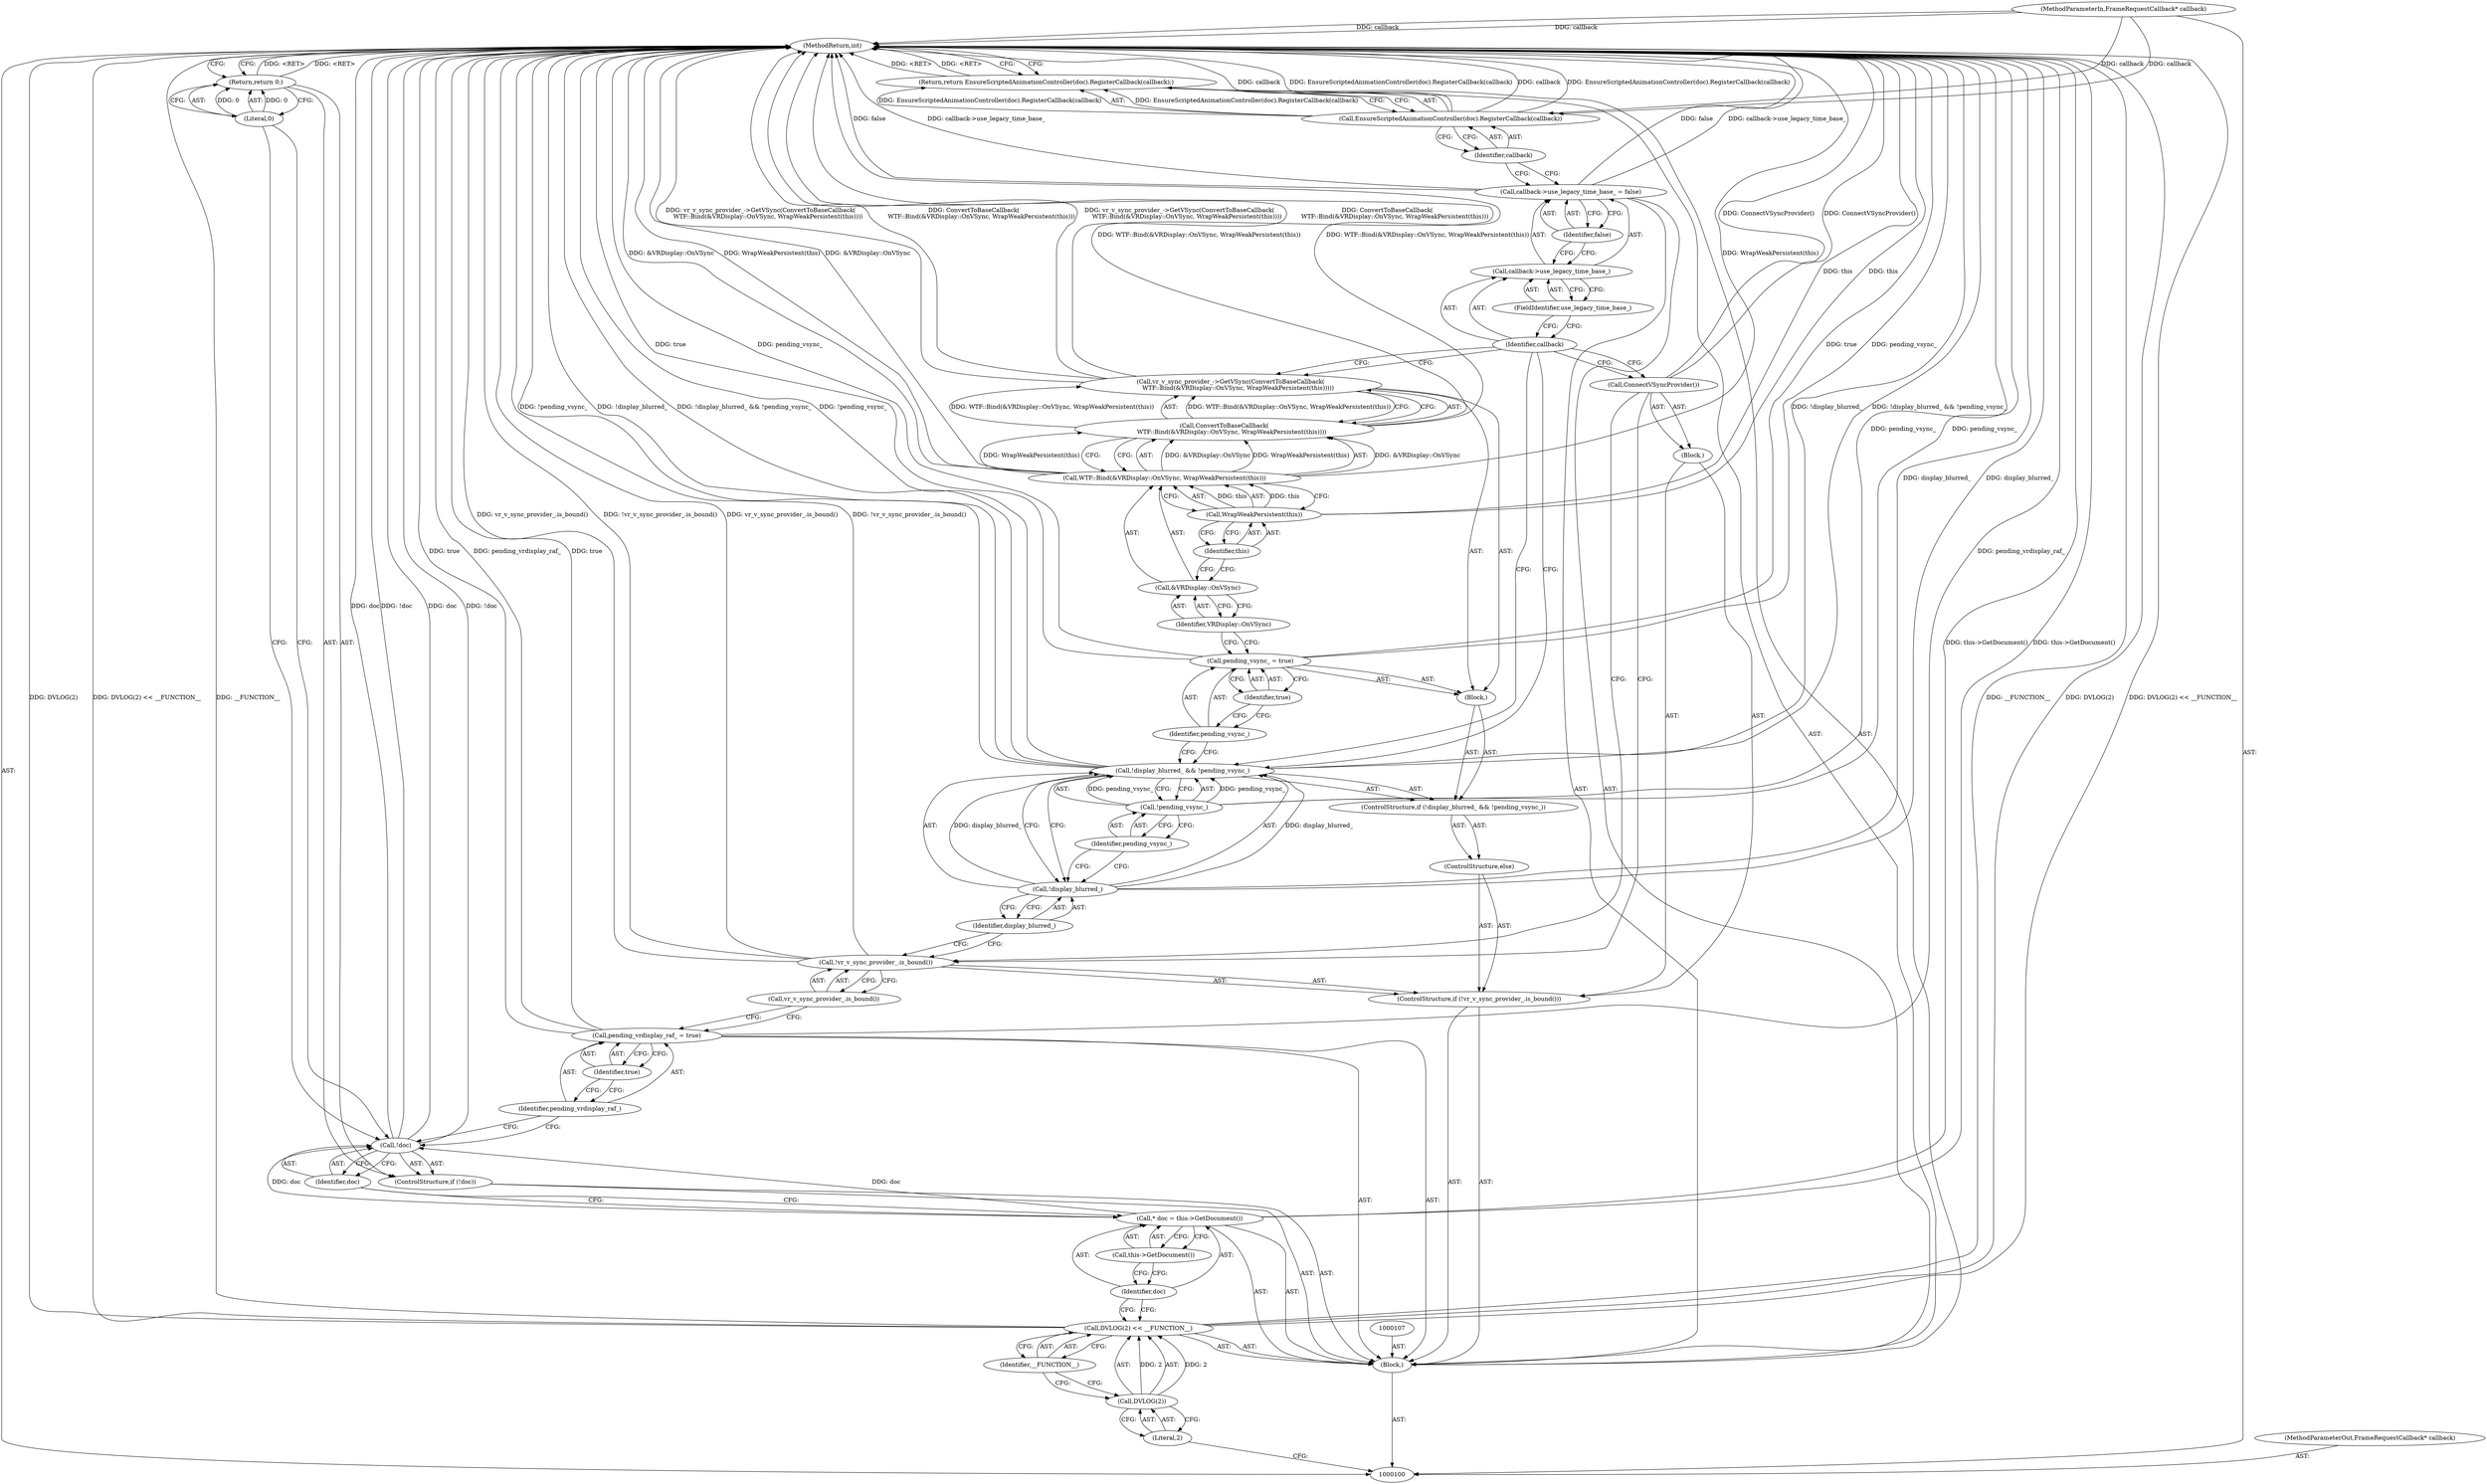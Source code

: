 digraph "0_Chrome_262e77a72493e36e8006aeeba1c7497a42ee5ad9_10" {
"1000150" [label="(MethodReturn,int)"];
"1000101" [label="(MethodParameterIn,FrameRequestCallback* callback)"];
"1000219" [label="(MethodParameterOut,FrameRequestCallback* callback)"];
"1000102" [label="(Block,)"];
"1000134" [label="(Identifier,true)"];
"1000132" [label="(Call,pending_vsync_ = true)"];
"1000133" [label="(Identifier,pending_vsync_)"];
"1000136" [label="(Call,ConvertToBaseCallback(\n        WTF::Bind(&VRDisplay::OnVSync, WrapWeakPersistent(this))))"];
"1000135" [label="(Call,vr_v_sync_provider_->GetVSync(ConvertToBaseCallback(\n        WTF::Bind(&VRDisplay::OnVSync, WrapWeakPersistent(this)))))"];
"1000138" [label="(Call,&VRDisplay::OnVSync)"];
"1000139" [label="(Identifier,VRDisplay::OnVSync)"];
"1000140" [label="(Call,WrapWeakPersistent(this))"];
"1000141" [label="(Identifier,this)"];
"1000137" [label="(Call,WTF::Bind(&VRDisplay::OnVSync, WrapWeakPersistent(this)))"];
"1000145" [label="(FieldIdentifier,use_legacy_time_base_)"];
"1000142" [label="(Call,callback->use_legacy_time_base_ = false)"];
"1000143" [label="(Call,callback->use_legacy_time_base_)"];
"1000144" [label="(Identifier,callback)"];
"1000146" [label="(Identifier,false)"];
"1000147" [label="(Return,return EnsureScriptedAnimationController(doc).RegisterCallback(callback);)"];
"1000149" [label="(Identifier,callback)"];
"1000148" [label="(Call,EnsureScriptedAnimationController(doc).RegisterCallback(callback))"];
"1000106" [label="(Identifier,__FUNCTION__)"];
"1000103" [label="(Call,DVLOG(2) << __FUNCTION__)"];
"1000104" [label="(Call,DVLOG(2))"];
"1000105" [label="(Literal,2)"];
"1000108" [label="(Call,* doc = this->GetDocument())"];
"1000109" [label="(Identifier,doc)"];
"1000110" [label="(Call,this->GetDocument())"];
"1000111" [label="(ControlStructure,if (!doc))"];
"1000112" [label="(Call,!doc)"];
"1000113" [label="(Identifier,doc)"];
"1000115" [label="(Literal,0)"];
"1000114" [label="(Return,return 0;)"];
"1000116" [label="(Call,pending_vrdisplay_raf_ = true)"];
"1000117" [label="(Identifier,pending_vrdisplay_raf_)"];
"1000118" [label="(Identifier,true)"];
"1000119" [label="(ControlStructure,if (!vr_v_sync_provider_.is_bound()))"];
"1000122" [label="(Block,)"];
"1000120" [label="(Call,!vr_v_sync_provider_.is_bound())"];
"1000121" [label="(Call,vr_v_sync_provider_.is_bound())"];
"1000123" [label="(Call,ConnectVSyncProvider())"];
"1000125" [label="(ControlStructure,if (!display_blurred_ && !pending_vsync_))"];
"1000126" [label="(Call,!display_blurred_ && !pending_vsync_)"];
"1000127" [label="(Call,!display_blurred_)"];
"1000128" [label="(Identifier,display_blurred_)"];
"1000129" [label="(Call,!pending_vsync_)"];
"1000130" [label="(Identifier,pending_vsync_)"];
"1000124" [label="(ControlStructure,else)"];
"1000131" [label="(Block,)"];
"1000150" -> "1000100"  [label="AST: "];
"1000150" -> "1000114"  [label="CFG: "];
"1000150" -> "1000147"  [label="CFG: "];
"1000147" -> "1000150"  [label="DDG: <RET>"];
"1000114" -> "1000150"  [label="DDG: <RET>"];
"1000116" -> "1000150"  [label="DDG: pending_vrdisplay_raf_"];
"1000116" -> "1000150"  [label="DDG: true"];
"1000103" -> "1000150"  [label="DDG: DVLOG(2)"];
"1000103" -> "1000150"  [label="DDG: DVLOG(2) << __FUNCTION__"];
"1000103" -> "1000150"  [label="DDG: __FUNCTION__"];
"1000137" -> "1000150"  [label="DDG: WrapWeakPersistent(this)"];
"1000137" -> "1000150"  [label="DDG: &VRDisplay::OnVSync"];
"1000120" -> "1000150"  [label="DDG: vr_v_sync_provider_.is_bound()"];
"1000120" -> "1000150"  [label="DDG: !vr_v_sync_provider_.is_bound()"];
"1000126" -> "1000150"  [label="DDG: !display_blurred_"];
"1000126" -> "1000150"  [label="DDG: !display_blurred_ && !pending_vsync_"];
"1000126" -> "1000150"  [label="DDG: !pending_vsync_"];
"1000142" -> "1000150"  [label="DDG: false"];
"1000142" -> "1000150"  [label="DDG: callback->use_legacy_time_base_"];
"1000129" -> "1000150"  [label="DDG: pending_vsync_"];
"1000123" -> "1000150"  [label="DDG: ConnectVSyncProvider()"];
"1000140" -> "1000150"  [label="DDG: this"];
"1000132" -> "1000150"  [label="DDG: true"];
"1000132" -> "1000150"  [label="DDG: pending_vsync_"];
"1000148" -> "1000150"  [label="DDG: callback"];
"1000148" -> "1000150"  [label="DDG: EnsureScriptedAnimationController(doc).RegisterCallback(callback)"];
"1000112" -> "1000150"  [label="DDG: !doc"];
"1000112" -> "1000150"  [label="DDG: doc"];
"1000135" -> "1000150"  [label="DDG: vr_v_sync_provider_->GetVSync(ConvertToBaseCallback(\n        WTF::Bind(&VRDisplay::OnVSync, WrapWeakPersistent(this))))"];
"1000135" -> "1000150"  [label="DDG: ConvertToBaseCallback(\n        WTF::Bind(&VRDisplay::OnVSync, WrapWeakPersistent(this)))"];
"1000101" -> "1000150"  [label="DDG: callback"];
"1000108" -> "1000150"  [label="DDG: this->GetDocument()"];
"1000127" -> "1000150"  [label="DDG: display_blurred_"];
"1000136" -> "1000150"  [label="DDG: WTF::Bind(&VRDisplay::OnVSync, WrapWeakPersistent(this))"];
"1000101" -> "1000100"  [label="AST: "];
"1000101" -> "1000150"  [label="DDG: callback"];
"1000101" -> "1000148"  [label="DDG: callback"];
"1000219" -> "1000100"  [label="AST: "];
"1000102" -> "1000100"  [label="AST: "];
"1000103" -> "1000102"  [label="AST: "];
"1000107" -> "1000102"  [label="AST: "];
"1000108" -> "1000102"  [label="AST: "];
"1000111" -> "1000102"  [label="AST: "];
"1000116" -> "1000102"  [label="AST: "];
"1000119" -> "1000102"  [label="AST: "];
"1000142" -> "1000102"  [label="AST: "];
"1000147" -> "1000102"  [label="AST: "];
"1000134" -> "1000132"  [label="AST: "];
"1000134" -> "1000133"  [label="CFG: "];
"1000132" -> "1000134"  [label="CFG: "];
"1000132" -> "1000131"  [label="AST: "];
"1000132" -> "1000134"  [label="CFG: "];
"1000133" -> "1000132"  [label="AST: "];
"1000134" -> "1000132"  [label="AST: "];
"1000139" -> "1000132"  [label="CFG: "];
"1000132" -> "1000150"  [label="DDG: true"];
"1000132" -> "1000150"  [label="DDG: pending_vsync_"];
"1000133" -> "1000132"  [label="AST: "];
"1000133" -> "1000126"  [label="CFG: "];
"1000134" -> "1000133"  [label="CFG: "];
"1000136" -> "1000135"  [label="AST: "];
"1000136" -> "1000137"  [label="CFG: "];
"1000137" -> "1000136"  [label="AST: "];
"1000135" -> "1000136"  [label="CFG: "];
"1000136" -> "1000150"  [label="DDG: WTF::Bind(&VRDisplay::OnVSync, WrapWeakPersistent(this))"];
"1000136" -> "1000135"  [label="DDG: WTF::Bind(&VRDisplay::OnVSync, WrapWeakPersistent(this))"];
"1000137" -> "1000136"  [label="DDG: &VRDisplay::OnVSync"];
"1000137" -> "1000136"  [label="DDG: WrapWeakPersistent(this)"];
"1000135" -> "1000131"  [label="AST: "];
"1000135" -> "1000136"  [label="CFG: "];
"1000136" -> "1000135"  [label="AST: "];
"1000144" -> "1000135"  [label="CFG: "];
"1000135" -> "1000150"  [label="DDG: vr_v_sync_provider_->GetVSync(ConvertToBaseCallback(\n        WTF::Bind(&VRDisplay::OnVSync, WrapWeakPersistent(this))))"];
"1000135" -> "1000150"  [label="DDG: ConvertToBaseCallback(\n        WTF::Bind(&VRDisplay::OnVSync, WrapWeakPersistent(this)))"];
"1000136" -> "1000135"  [label="DDG: WTF::Bind(&VRDisplay::OnVSync, WrapWeakPersistent(this))"];
"1000138" -> "1000137"  [label="AST: "];
"1000138" -> "1000139"  [label="CFG: "];
"1000139" -> "1000138"  [label="AST: "];
"1000141" -> "1000138"  [label="CFG: "];
"1000139" -> "1000138"  [label="AST: "];
"1000139" -> "1000132"  [label="CFG: "];
"1000138" -> "1000139"  [label="CFG: "];
"1000140" -> "1000137"  [label="AST: "];
"1000140" -> "1000141"  [label="CFG: "];
"1000141" -> "1000140"  [label="AST: "];
"1000137" -> "1000140"  [label="CFG: "];
"1000140" -> "1000150"  [label="DDG: this"];
"1000140" -> "1000137"  [label="DDG: this"];
"1000141" -> "1000140"  [label="AST: "];
"1000141" -> "1000138"  [label="CFG: "];
"1000140" -> "1000141"  [label="CFG: "];
"1000137" -> "1000136"  [label="AST: "];
"1000137" -> "1000140"  [label="CFG: "];
"1000138" -> "1000137"  [label="AST: "];
"1000140" -> "1000137"  [label="AST: "];
"1000136" -> "1000137"  [label="CFG: "];
"1000137" -> "1000150"  [label="DDG: WrapWeakPersistent(this)"];
"1000137" -> "1000150"  [label="DDG: &VRDisplay::OnVSync"];
"1000137" -> "1000136"  [label="DDG: &VRDisplay::OnVSync"];
"1000137" -> "1000136"  [label="DDG: WrapWeakPersistent(this)"];
"1000140" -> "1000137"  [label="DDG: this"];
"1000145" -> "1000143"  [label="AST: "];
"1000145" -> "1000144"  [label="CFG: "];
"1000143" -> "1000145"  [label="CFG: "];
"1000142" -> "1000102"  [label="AST: "];
"1000142" -> "1000146"  [label="CFG: "];
"1000143" -> "1000142"  [label="AST: "];
"1000146" -> "1000142"  [label="AST: "];
"1000149" -> "1000142"  [label="CFG: "];
"1000142" -> "1000150"  [label="DDG: false"];
"1000142" -> "1000150"  [label="DDG: callback->use_legacy_time_base_"];
"1000143" -> "1000142"  [label="AST: "];
"1000143" -> "1000145"  [label="CFG: "];
"1000144" -> "1000143"  [label="AST: "];
"1000145" -> "1000143"  [label="AST: "];
"1000146" -> "1000143"  [label="CFG: "];
"1000144" -> "1000143"  [label="AST: "];
"1000144" -> "1000123"  [label="CFG: "];
"1000144" -> "1000135"  [label="CFG: "];
"1000144" -> "1000126"  [label="CFG: "];
"1000145" -> "1000144"  [label="CFG: "];
"1000146" -> "1000142"  [label="AST: "];
"1000146" -> "1000143"  [label="CFG: "];
"1000142" -> "1000146"  [label="CFG: "];
"1000147" -> "1000102"  [label="AST: "];
"1000147" -> "1000148"  [label="CFG: "];
"1000148" -> "1000147"  [label="AST: "];
"1000150" -> "1000147"  [label="CFG: "];
"1000147" -> "1000150"  [label="DDG: <RET>"];
"1000148" -> "1000147"  [label="DDG: EnsureScriptedAnimationController(doc).RegisterCallback(callback)"];
"1000149" -> "1000148"  [label="AST: "];
"1000149" -> "1000142"  [label="CFG: "];
"1000148" -> "1000149"  [label="CFG: "];
"1000148" -> "1000147"  [label="AST: "];
"1000148" -> "1000149"  [label="CFG: "];
"1000149" -> "1000148"  [label="AST: "];
"1000147" -> "1000148"  [label="CFG: "];
"1000148" -> "1000150"  [label="DDG: callback"];
"1000148" -> "1000150"  [label="DDG: EnsureScriptedAnimationController(doc).RegisterCallback(callback)"];
"1000148" -> "1000147"  [label="DDG: EnsureScriptedAnimationController(doc).RegisterCallback(callback)"];
"1000101" -> "1000148"  [label="DDG: callback"];
"1000106" -> "1000103"  [label="AST: "];
"1000106" -> "1000104"  [label="CFG: "];
"1000103" -> "1000106"  [label="CFG: "];
"1000103" -> "1000102"  [label="AST: "];
"1000103" -> "1000106"  [label="CFG: "];
"1000104" -> "1000103"  [label="AST: "];
"1000106" -> "1000103"  [label="AST: "];
"1000109" -> "1000103"  [label="CFG: "];
"1000103" -> "1000150"  [label="DDG: DVLOG(2)"];
"1000103" -> "1000150"  [label="DDG: DVLOG(2) << __FUNCTION__"];
"1000103" -> "1000150"  [label="DDG: __FUNCTION__"];
"1000104" -> "1000103"  [label="DDG: 2"];
"1000104" -> "1000103"  [label="AST: "];
"1000104" -> "1000105"  [label="CFG: "];
"1000105" -> "1000104"  [label="AST: "];
"1000106" -> "1000104"  [label="CFG: "];
"1000104" -> "1000103"  [label="DDG: 2"];
"1000105" -> "1000104"  [label="AST: "];
"1000105" -> "1000100"  [label="CFG: "];
"1000104" -> "1000105"  [label="CFG: "];
"1000108" -> "1000102"  [label="AST: "];
"1000108" -> "1000110"  [label="CFG: "];
"1000109" -> "1000108"  [label="AST: "];
"1000110" -> "1000108"  [label="AST: "];
"1000113" -> "1000108"  [label="CFG: "];
"1000108" -> "1000150"  [label="DDG: this->GetDocument()"];
"1000108" -> "1000112"  [label="DDG: doc"];
"1000109" -> "1000108"  [label="AST: "];
"1000109" -> "1000103"  [label="CFG: "];
"1000110" -> "1000109"  [label="CFG: "];
"1000110" -> "1000108"  [label="AST: "];
"1000110" -> "1000109"  [label="CFG: "];
"1000108" -> "1000110"  [label="CFG: "];
"1000111" -> "1000102"  [label="AST: "];
"1000112" -> "1000111"  [label="AST: "];
"1000114" -> "1000111"  [label="AST: "];
"1000112" -> "1000111"  [label="AST: "];
"1000112" -> "1000113"  [label="CFG: "];
"1000113" -> "1000112"  [label="AST: "];
"1000115" -> "1000112"  [label="CFG: "];
"1000117" -> "1000112"  [label="CFG: "];
"1000112" -> "1000150"  [label="DDG: !doc"];
"1000112" -> "1000150"  [label="DDG: doc"];
"1000108" -> "1000112"  [label="DDG: doc"];
"1000113" -> "1000112"  [label="AST: "];
"1000113" -> "1000108"  [label="CFG: "];
"1000112" -> "1000113"  [label="CFG: "];
"1000115" -> "1000114"  [label="AST: "];
"1000115" -> "1000112"  [label="CFG: "];
"1000114" -> "1000115"  [label="CFG: "];
"1000115" -> "1000114"  [label="DDG: 0"];
"1000114" -> "1000111"  [label="AST: "];
"1000114" -> "1000115"  [label="CFG: "];
"1000115" -> "1000114"  [label="AST: "];
"1000150" -> "1000114"  [label="CFG: "];
"1000114" -> "1000150"  [label="DDG: <RET>"];
"1000115" -> "1000114"  [label="DDG: 0"];
"1000116" -> "1000102"  [label="AST: "];
"1000116" -> "1000118"  [label="CFG: "];
"1000117" -> "1000116"  [label="AST: "];
"1000118" -> "1000116"  [label="AST: "];
"1000121" -> "1000116"  [label="CFG: "];
"1000116" -> "1000150"  [label="DDG: pending_vrdisplay_raf_"];
"1000116" -> "1000150"  [label="DDG: true"];
"1000117" -> "1000116"  [label="AST: "];
"1000117" -> "1000112"  [label="CFG: "];
"1000118" -> "1000117"  [label="CFG: "];
"1000118" -> "1000116"  [label="AST: "];
"1000118" -> "1000117"  [label="CFG: "];
"1000116" -> "1000118"  [label="CFG: "];
"1000119" -> "1000102"  [label="AST: "];
"1000120" -> "1000119"  [label="AST: "];
"1000122" -> "1000119"  [label="AST: "];
"1000124" -> "1000119"  [label="AST: "];
"1000122" -> "1000119"  [label="AST: "];
"1000123" -> "1000122"  [label="AST: "];
"1000120" -> "1000119"  [label="AST: "];
"1000120" -> "1000121"  [label="CFG: "];
"1000121" -> "1000120"  [label="AST: "];
"1000123" -> "1000120"  [label="CFG: "];
"1000128" -> "1000120"  [label="CFG: "];
"1000120" -> "1000150"  [label="DDG: vr_v_sync_provider_.is_bound()"];
"1000120" -> "1000150"  [label="DDG: !vr_v_sync_provider_.is_bound()"];
"1000121" -> "1000120"  [label="AST: "];
"1000121" -> "1000116"  [label="CFG: "];
"1000120" -> "1000121"  [label="CFG: "];
"1000123" -> "1000122"  [label="AST: "];
"1000123" -> "1000120"  [label="CFG: "];
"1000144" -> "1000123"  [label="CFG: "];
"1000123" -> "1000150"  [label="DDG: ConnectVSyncProvider()"];
"1000125" -> "1000124"  [label="AST: "];
"1000126" -> "1000125"  [label="AST: "];
"1000131" -> "1000125"  [label="AST: "];
"1000126" -> "1000125"  [label="AST: "];
"1000126" -> "1000127"  [label="CFG: "];
"1000126" -> "1000129"  [label="CFG: "];
"1000127" -> "1000126"  [label="AST: "];
"1000129" -> "1000126"  [label="AST: "];
"1000133" -> "1000126"  [label="CFG: "];
"1000144" -> "1000126"  [label="CFG: "];
"1000126" -> "1000150"  [label="DDG: !display_blurred_"];
"1000126" -> "1000150"  [label="DDG: !display_blurred_ && !pending_vsync_"];
"1000126" -> "1000150"  [label="DDG: !pending_vsync_"];
"1000127" -> "1000126"  [label="DDG: display_blurred_"];
"1000129" -> "1000126"  [label="DDG: pending_vsync_"];
"1000127" -> "1000126"  [label="AST: "];
"1000127" -> "1000128"  [label="CFG: "];
"1000128" -> "1000127"  [label="AST: "];
"1000130" -> "1000127"  [label="CFG: "];
"1000126" -> "1000127"  [label="CFG: "];
"1000127" -> "1000150"  [label="DDG: display_blurred_"];
"1000127" -> "1000126"  [label="DDG: display_blurred_"];
"1000128" -> "1000127"  [label="AST: "];
"1000128" -> "1000120"  [label="CFG: "];
"1000127" -> "1000128"  [label="CFG: "];
"1000129" -> "1000126"  [label="AST: "];
"1000129" -> "1000130"  [label="CFG: "];
"1000130" -> "1000129"  [label="AST: "];
"1000126" -> "1000129"  [label="CFG: "];
"1000129" -> "1000150"  [label="DDG: pending_vsync_"];
"1000129" -> "1000126"  [label="DDG: pending_vsync_"];
"1000130" -> "1000129"  [label="AST: "];
"1000130" -> "1000127"  [label="CFG: "];
"1000129" -> "1000130"  [label="CFG: "];
"1000124" -> "1000119"  [label="AST: "];
"1000125" -> "1000124"  [label="AST: "];
"1000131" -> "1000125"  [label="AST: "];
"1000132" -> "1000131"  [label="AST: "];
"1000135" -> "1000131"  [label="AST: "];
}
